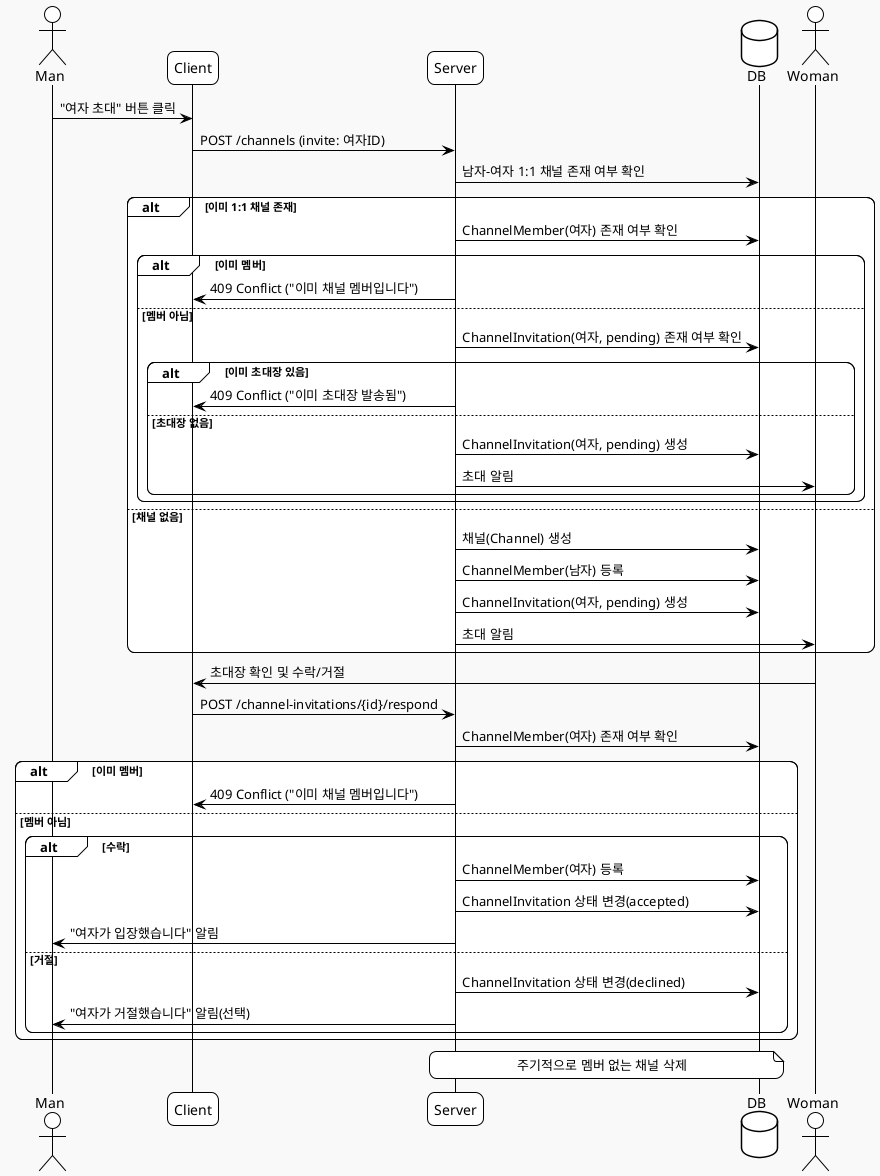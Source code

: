 @startuml
!theme plain
skinparam componentStyle uml2
skinparam shadowing false
skinparam roundcorner 15
skinparam monochrome true
skinparam backgroundColor #F9F9F9
skinparam ArrowColor Black
skinparam ArrowFontColor Black
skinparam defaultFontName "Nanum Gothic"

actor Man as 남자
participant "Client" as Client
participant "Server" as Server
database "DB" as DB
actor Woman as 여자

남자 -> Client: "여자 초대" 버튼 클릭
Client -> Server: POST /channels (invite: 여자ID)
Server -> DB: 남자-여자 1:1 채널 존재 여부 확인
alt 이미 1:1 채널 존재
    Server -> DB: ChannelMember(여자) 존재 여부 확인
    alt 이미 멤버
        Server -> Client: 409 Conflict ("이미 채널 멤버입니다")
    else 멤버 아님
        Server -> DB: ChannelInvitation(여자, pending) 존재 여부 확인
        alt 이미 초대장 있음
            Server -> Client: 409 Conflict ("이미 초대장 발송됨")
        else 초대장 없음
            Server -> DB: ChannelInvitation(여자, pending) 생성
            Server -> 여자: 초대 알림
        end
    end
else 채널 없음
    Server -> DB: 채널(Channel) 생성
    Server -> DB: ChannelMember(남자) 등록
    Server -> DB: ChannelInvitation(여자, pending) 생성
    Server -> 여자: 초대 알림
end

여자 -> Client: 초대장 확인 및 수락/거절
Client -> Server: POST /channel-invitations/{id}/respond
Server -> DB: ChannelMember(여자) 존재 여부 확인
alt 이미 멤버
    Server -> Client: 409 Conflict ("이미 채널 멤버입니다")
else 멤버 아님
    alt 수락
        Server -> DB: ChannelMember(여자) 등록
        Server -> DB: ChannelInvitation 상태 변경(accepted)
        Server -> 남자: "여자가 입장했습니다" 알림
    else 거절
        Server -> DB: ChannelInvitation 상태 변경(declined)
        Server -> 남자: "여자가 거절했습니다" 알림(선택)
    end
end

note over Server, DB: 주기적으로 멤버 없는 채널 삭제
@enduml
